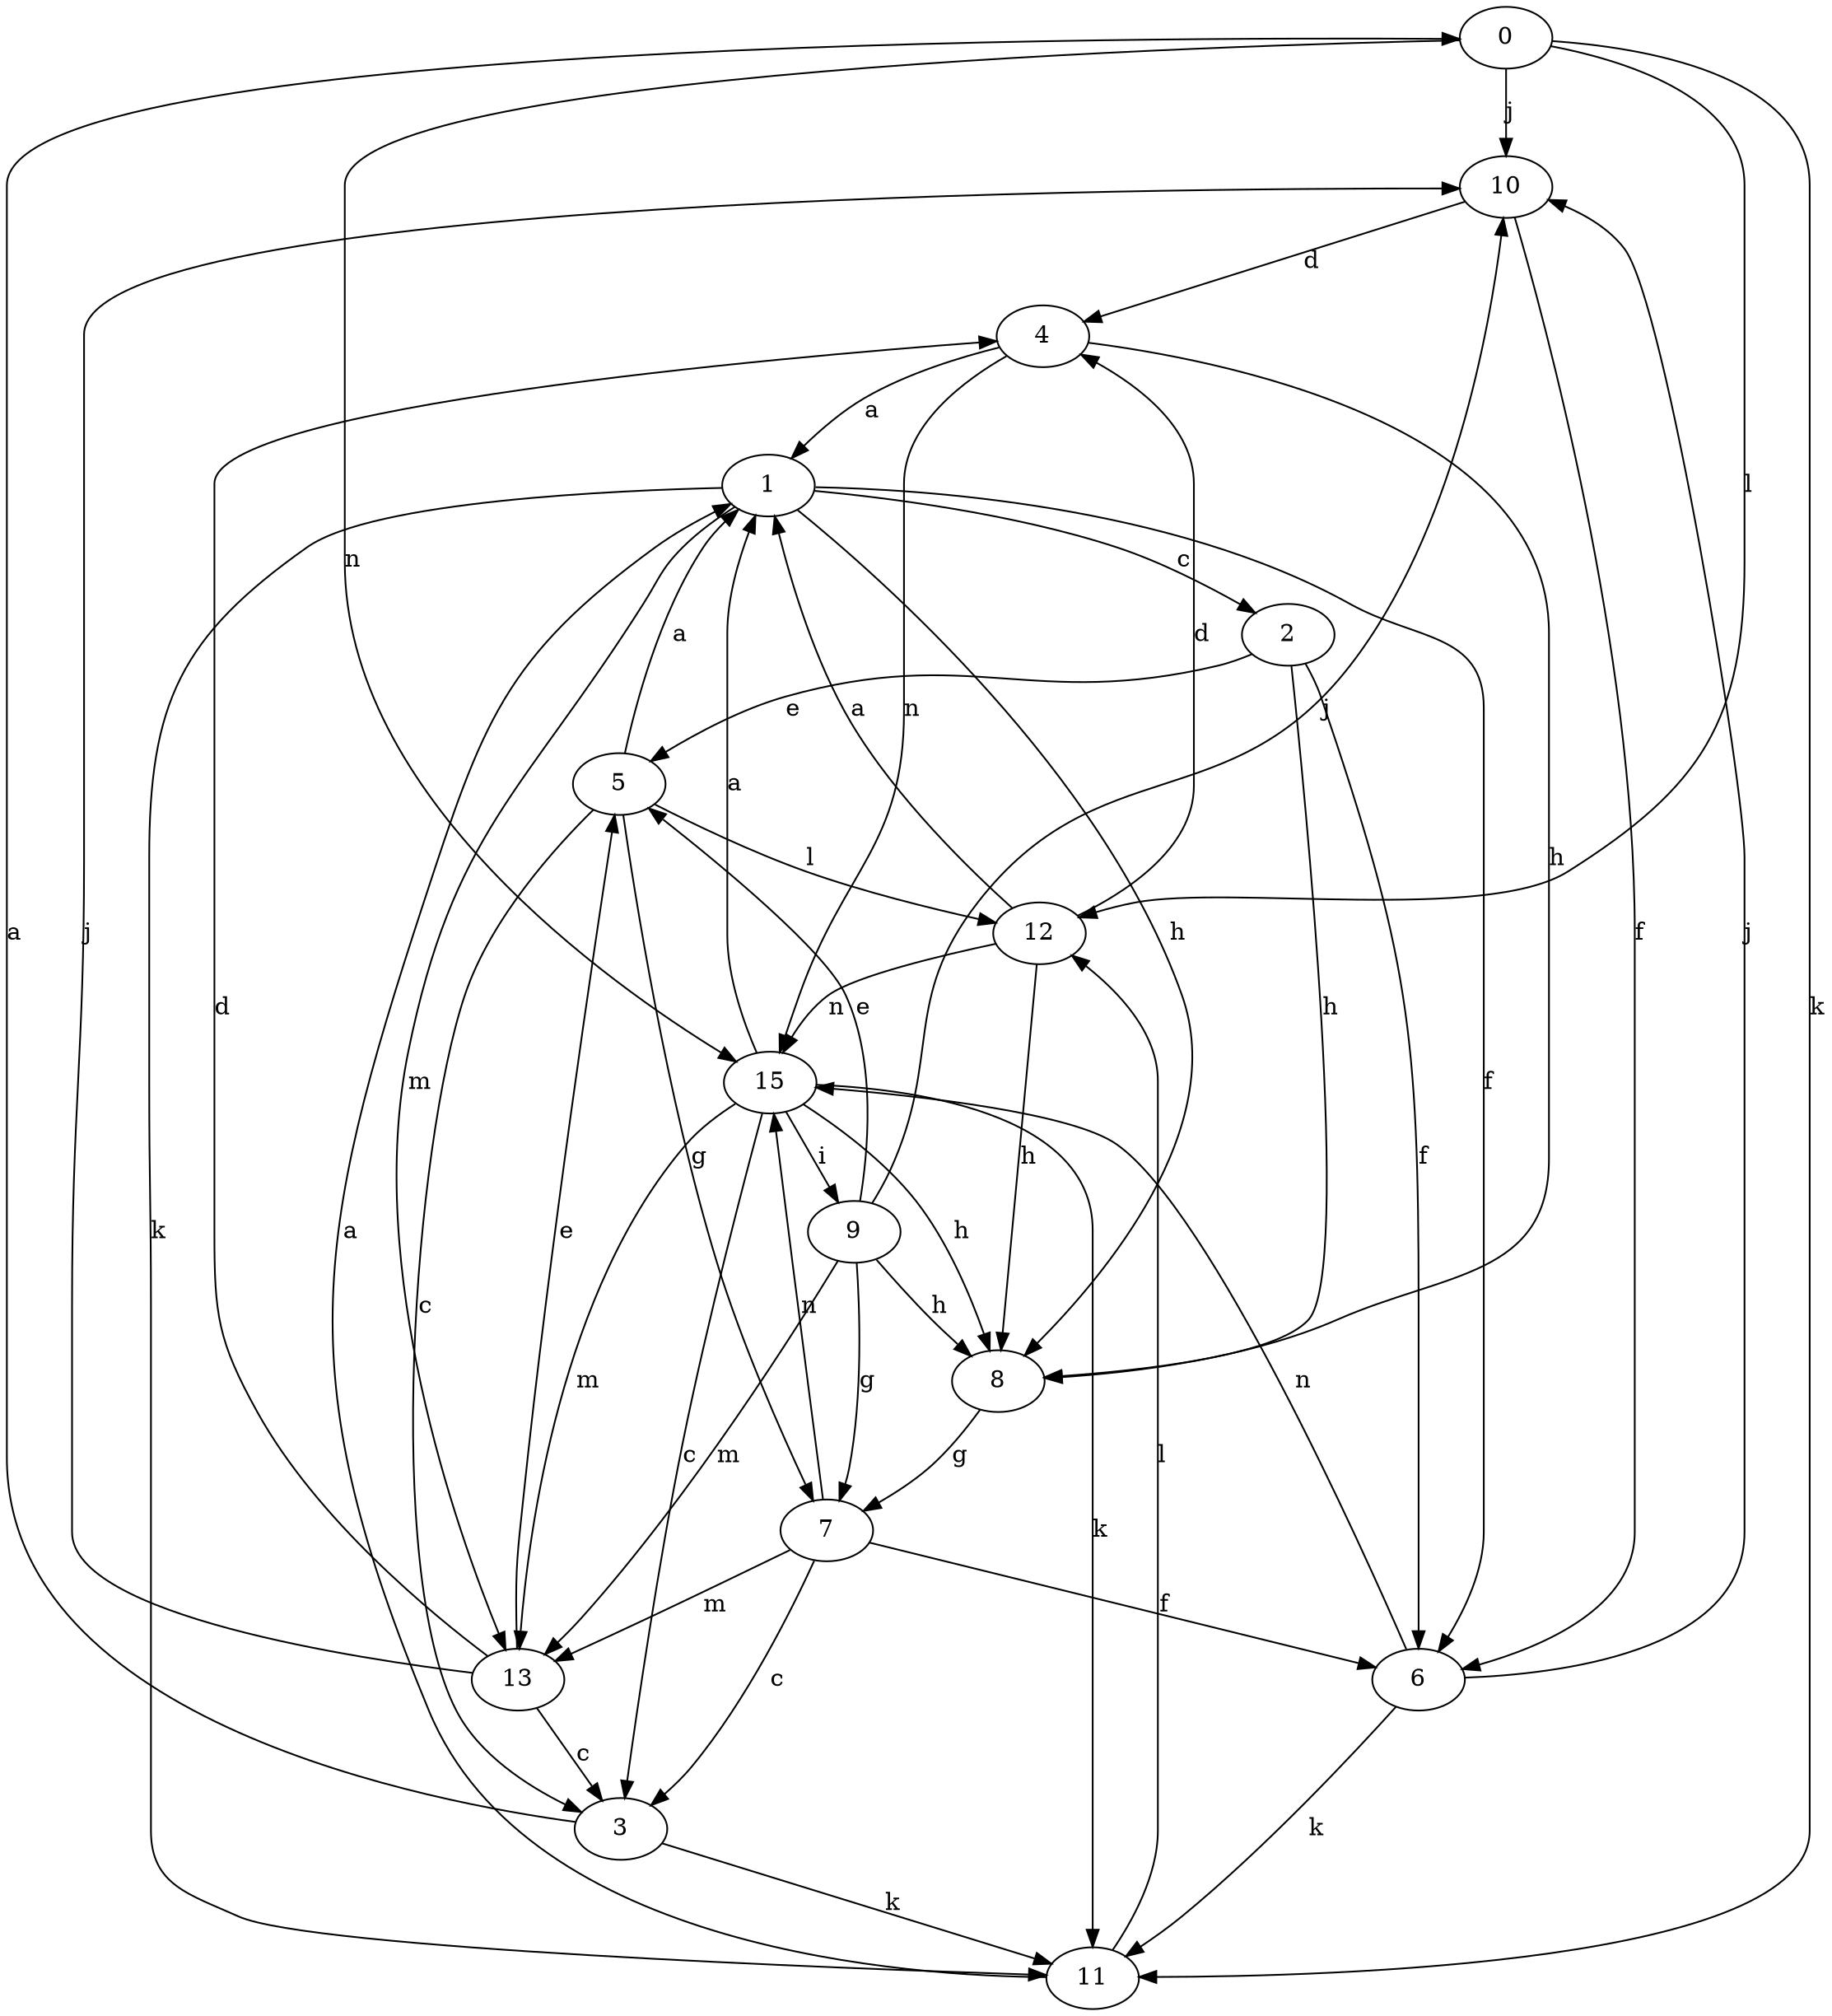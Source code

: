 strict digraph  {
0;
1;
2;
3;
4;
5;
6;
7;
8;
9;
10;
11;
12;
13;
15;
0 -> 10  [label=j];
0 -> 11  [label=k];
0 -> 12  [label=l];
0 -> 15  [label=n];
1 -> 2  [label=c];
1 -> 6  [label=f];
1 -> 8  [label=h];
1 -> 11  [label=k];
1 -> 13  [label=m];
2 -> 5  [label=e];
2 -> 6  [label=f];
2 -> 8  [label=h];
3 -> 0  [label=a];
3 -> 11  [label=k];
4 -> 1  [label=a];
4 -> 8  [label=h];
4 -> 15  [label=n];
5 -> 1  [label=a];
5 -> 3  [label=c];
5 -> 7  [label=g];
5 -> 12  [label=l];
6 -> 10  [label=j];
6 -> 11  [label=k];
6 -> 15  [label=n];
7 -> 3  [label=c];
7 -> 6  [label=f];
7 -> 13  [label=m];
7 -> 15  [label=n];
8 -> 7  [label=g];
9 -> 5  [label=e];
9 -> 7  [label=g];
9 -> 8  [label=h];
9 -> 10  [label=j];
9 -> 13  [label=m];
10 -> 4  [label=d];
10 -> 6  [label=f];
11 -> 1  [label=a];
11 -> 12  [label=l];
12 -> 1  [label=a];
12 -> 4  [label=d];
12 -> 8  [label=h];
12 -> 15  [label=n];
13 -> 3  [label=c];
13 -> 4  [label=d];
13 -> 5  [label=e];
13 -> 10  [label=j];
15 -> 1  [label=a];
15 -> 3  [label=c];
15 -> 8  [label=h];
15 -> 9  [label=i];
15 -> 11  [label=k];
15 -> 13  [label=m];
}
